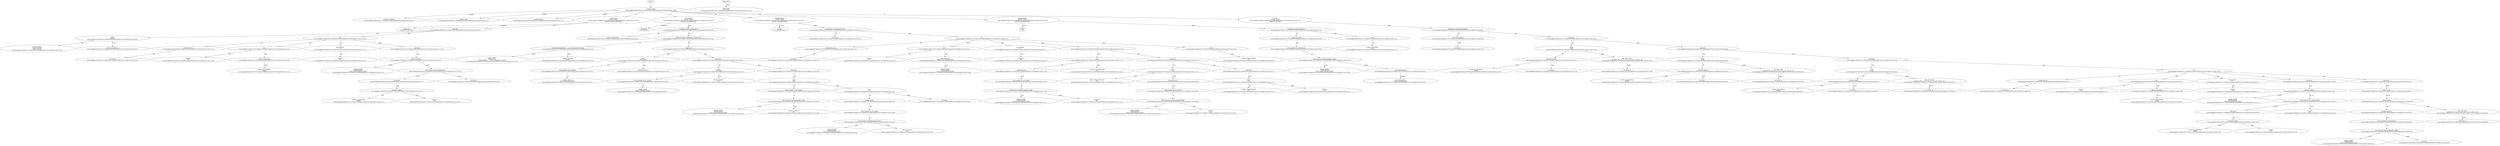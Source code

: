 strict digraph "/Users/yangpan/workspace/rust-workspace/ola-lang/examples/source/storage/vote.ola" {
	contract [label="contract Voting\n/Users/yangpan/workspace/rust-workspace/ola-lang/examples/source/storage/vote.ola:1:1-68:2"]
	var [label="variable chairperson\n/Users/yangpan/workspace/rust-workspace/ola-lang/examples/source/storage/vote.ola:8:5-24"]
	var_3 [label="variable voters\n/Users/yangpan/workspace/rust-workspace/ola-lang/examples/source/storage/vote.ola:15:5-37"]
	var_4 [label="variable proposals\n/Users/yangpan/workspace/rust-workspace/ola-lang/examples/source/storage/vote.ola:17:5-25"]
	contract_init [label="contract_init\ncontract: Voting\n/Users/yangpan/workspace/rust-workspace/ola-lang/examples/source/storage/vote.ola:19:5-46\nsignature contract_init(string[])"]
	parameters [label="parameters\nstring[] proposalNames_"]
	expr [label="expression\n/Users/yangpan/workspace/rust-workspace/ola-lang/examples/source/storage/vote.ola:20:9-39"]
	assign [label="assign\naddress\n/Users/yangpan/workspace/rust-workspace/ola-lang/examples/source/storage/vote.ola:20:9-20"]
	storage_var [label="storage variable\nVoting.chairperson\naddress storage\n/Users/yangpan/workspace/rust-workspace/ola-lang/examples/source/storage/vote.ola:20:9-20"]
	libfunc [label="libfunc CallerAddress\n/Users/yangpan/workspace/rust-workspace/ola-lang/examples/source/storage/vote.ola:20:23-37"]
	for [label="for\n/Users/yangpan/workspace/rust-workspace/ola-lang/examples/source/storage/vote.ola:21:9-26:10"]
	var_decl [label="variable decl u32 i\n/Users/yangpan/workspace/rust-workspace/ola-lang/examples/source/storage/vote.ola:21:14-23"]
	number_literal [label="u32 literal: 0\n/Users/yangpan/workspace/rust-workspace/ola-lang/examples/source/storage/vote.ola:21:22-23"]
	less [label="less\n/Users/yangpan/workspace/rust-workspace/ola-lang/examples/source/storage/vote.ola:21:25-50"]
	variable [label="variable: i\nu32\n/Users/yangpan/workspace/rust-workspace/ola-lang/examples/source/storage/vote.ola:21:25-26"]
	libfunc_16 [label="libfunc ArrayLength\n/Users/yangpan/workspace/rust-workspace/ola-lang/examples/source/storage/vote.ola:21:29-50"]
	variable_17 [label="variable: proposalNames_\nstring[]\n/Users/yangpan/workspace/rust-workspace/ola-lang/examples/source/storage/vote.ola:21:29-43"]
	pre_increment [label="pre increment\nu32\n/Users/yangpan/workspace/rust-workspace/ola-lang/examples/source/storage/vote.ola:21:52-55"]
	variable_19 [label="variable: i\nu32\n/Users/yangpan/workspace/rust-workspace/ola-lang/examples/source/storage/vote.ola:21:52-53"]
	expr_20 [label="expression\n/Users/yangpan/workspace/rust-workspace/ola-lang/examples/source/storage/vote.ola:22:13-25:16"]
	libfunc_21 [label="libfunc ArrayPush\n/Users/yangpan/workspace/rust-workspace/ola-lang/examples/source/storage/vote.ola:22:23-27"]
	storage_var_22 [label="storage variable\nVoting.proposals\nstruct Voting.Proposal[] storage\n/Users/yangpan/workspace/rust-workspace/ola-lang/examples/source/storage/vote.ola:22:13-22"]
	struct_literal [label="struct literal: struct Voting.Proposal\n/Users/yangpan/workspace/rust-workspace/ola-lang/examples/source/storage/vote.ola:22:28-25:15"]
	load [label="load string\n/Users/yangpan/workspace/rust-workspace/ola-lang/examples/source/storage/vote.ola:22:28-25:15"]
	subscript [label="subscript string[]\n/Users/yangpan/workspace/rust-workspace/ola-lang/examples/source/storage/vote.ola:23:23-40"]
	variable_26 [label="variable: proposalNames_\nstring[]\n/Users/yangpan/workspace/rust-workspace/ola-lang/examples/source/storage/vote.ola:23:23-37"]
	variable_27 [label="variable: i\nu32\n/Users/yangpan/workspace/rust-workspace/ola-lang/examples/source/storage/vote.ola:23:38-39"]
	number_literal_28 [label="u32 literal: 0\n/Users/yangpan/workspace/rust-workspace/ola-lang/examples/source/storage/vote.ola:24:28-29"]
	vote_proposal [label="vote_proposal\ncontract: Voting\n/Users/yangpan/workspace/rust-workspace/ola-lang/examples/source/storage/vote.ola:29:5-36\nsignature vote_proposal(u32)"]
	parameters_30 [label="parameters\nu32 proposal_"]
	var_decl_31 [label="variable decl address msgSender\n/Users/yangpan/workspace/rust-workspace/ola-lang/examples/source/storage/vote.ola:30:9-45"]
	libfunc_32 [label="libfunc CallerAddress\n/Users/yangpan/workspace/rust-workspace/ola-lang/examples/source/storage/vote.ola:30:29-43"]
	var_decl_33 [label="variable decl struct Voting.Voter storage sender\n/Users/yangpan/workspace/rust-workspace/ola-lang/examples/source/storage/vote.ola:31:9-49"]
	subscript_34 [label="subscript mapping(address => struct Voting.Voter) storage\n/Users/yangpan/workspace/rust-workspace/ola-lang/examples/source/storage/vote.ola:31:32-49"]
	storage_var_35 [label="storage variable\nVoting.voters\nmapping(address => struct Voting.Voter) storage\n/Users/yangpan/workspace/rust-workspace/ola-lang/examples/source/storage/vote.ola:31:32-38"]
	variable_36 [label="variable: msgSender\naddress\n/Users/yangpan/workspace/rust-workspace/ola-lang/examples/source/storage/vote.ola:31:39-48"]
	expr_37 [label="expression\n/Users/yangpan/workspace/rust-workspace/ola-lang/examples/source/storage/vote.ola:32:9-28"]
	assign_38 [label="assign\nbool storage\n/Users/yangpan/workspace/rust-workspace/ola-lang/examples/source/storage/vote.ola:32:9-28"]
	structmember [label="struct_member #0 bool storage\n/Users/yangpan/workspace/rust-workspace/ola-lang/examples/source/storage/vote.ola:32:16-21"]
	variable_40 [label="variable: sender\nstruct Voting.Voter storage\n/Users/yangpan/workspace/rust-workspace/ola-lang/examples/source/storage/vote.ola:32:9-15"]
	bool_literal [label="bool literal: true\n/Users/yangpan/workspace/rust-workspace/ola-lang/examples/source/storage/vote.ola:32:24-28"]
	expr_42 [label="expression\n/Users/yangpan/workspace/rust-workspace/ola-lang/examples/source/storage/vote.ola:33:9-32"]
	assign_43 [label="assign\nu32 storage\n/Users/yangpan/workspace/rust-workspace/ola-lang/examples/source/storage/vote.ola:33:9-32"]
	structmember_44 [label="struct_member #1 u32 storage\n/Users/yangpan/workspace/rust-workspace/ola-lang/examples/source/storage/vote.ola:33:16-20"]
	variable_45 [label="variable: sender\nstruct Voting.Voter storage\n/Users/yangpan/workspace/rust-workspace/ola-lang/examples/source/storage/vote.ola:33:9-15"]
	variable_46 [label="variable: proposal_\nu32\n/Users/yangpan/workspace/rust-workspace/ola-lang/examples/source/storage/vote.ola:33:23-32"]
	expr_47 [label="expression\n/Users/yangpan/workspace/rust-workspace/ola-lang/examples/source/storage/vote.ola:35:9-44"]
	assign_48 [label="assign\nu32\n/Users/yangpan/workspace/rust-workspace/ola-lang/examples/source/storage/vote.ola:35:9-44"]
	structmember_49 [label="struct_member #1 u32 storage\n/Users/yangpan/workspace/rust-workspace/ola-lang/examples/source/storage/vote.ola:35:30-39"]
	subscript_50 [label="subscript struct Voting.Proposal[] storage\n/Users/yangpan/workspace/rust-workspace/ola-lang/examples/source/storage/vote.ola:35:9-29"]
	storage_var_51 [label="storage variable\nVoting.proposals\nstruct Voting.Proposal[] storage\n/Users/yangpan/workspace/rust-workspace/ola-lang/examples/source/storage/vote.ola:35:9-18"]
	variable_52 [label="variable: proposal_\nu32\n/Users/yangpan/workspace/rust-workspace/ola-lang/examples/source/storage/vote.ola:35:19-28"]
	add [label="add\nu32\n/Users/yangpan/workspace/rust-workspace/ola-lang/examples/source/storage/vote.ola:35:9-44"]
	storage_load [label="storage load u32\n/Users/yangpan/workspace/rust-workspace/ola-lang/examples/source/storage/vote.ola:35:9-44"]
	structmember_55 [label="struct_member #1 u32 storage\n/Users/yangpan/workspace/rust-workspace/ola-lang/examples/source/storage/vote.ola:35:30-39"]
	subscript_56 [label="subscript struct Voting.Proposal[] storage\n/Users/yangpan/workspace/rust-workspace/ola-lang/examples/source/storage/vote.ola:35:9-29"]
	storage_var_57 [label="storage variable\nVoting.proposals\nstruct Voting.Proposal[] storage\n/Users/yangpan/workspace/rust-workspace/ola-lang/examples/source/storage/vote.ola:35:9-18"]
	variable_58 [label="variable: proposal_\nu32\n/Users/yangpan/workspace/rust-workspace/ola-lang/examples/source/storage/vote.ola:35:19-28"]
	number_literal_59 [label="u32 literal: 1\n/Users/yangpan/workspace/rust-workspace/ola-lang/examples/source/storage/vote.ola:35:43-44"]
	winningProposal [label="winningProposal\ncontract: Voting\n/Users/yangpan/workspace/rust-workspace/ola-lang/examples/source/storage/vote.ola:38:5-51\nsignature winningProposal()"]
	returns [label="returns\nu32 winningProposal_"]
	var_decl_62 [label="variable decl u32 winningVoteCount\n/Users/yangpan/workspace/rust-workspace/ola-lang/examples/source/storage/vote.ola:39:9-33"]
	number_literal_63 [label="u32 literal: 0\n/Users/yangpan/workspace/rust-workspace/ola-lang/examples/source/storage/vote.ola:39:32-33"]
	for_64 [label="for\n/Users/yangpan/workspace/rust-workspace/ola-lang/examples/source/storage/vote.ola:40:9-45:10"]
	var_decl_65 [label="variable decl u32 p\n/Users/yangpan/workspace/rust-workspace/ola-lang/examples/source/storage/vote.ola:40:14-23"]
	number_literal_66 [label="u32 literal: 0\n/Users/yangpan/workspace/rust-workspace/ola-lang/examples/source/storage/vote.ola:40:22-23"]
	less_67 [label="less\n/Users/yangpan/workspace/rust-workspace/ola-lang/examples/source/storage/vote.ola:40:25-45"]
	variable_68 [label="variable: p\nu32\n/Users/yangpan/workspace/rust-workspace/ola-lang/examples/source/storage/vote.ola:40:25-26"]
	array_length [label="array length u32\nelement struct Voting.Proposal\n/Users/yangpan/workspace/rust-workspace/ola-lang/examples/source/storage/vote.ola:40:39-45"]
	storage_var_70 [label="storage variable\nVoting.proposals\nstruct Voting.Proposal[] storage\n/Users/yangpan/workspace/rust-workspace/ola-lang/examples/source/storage/vote.ola:40:29-38"]
	pre_increment_71 [label="pre increment\nu32\n/Users/yangpan/workspace/rust-workspace/ola-lang/examples/source/storage/vote.ola:40:47-50"]
	variable_72 [label="variable: p\nu32\n/Users/yangpan/workspace/rust-workspace/ola-lang/examples/source/storage/vote.ola:40:47-48"]
	if [label="if\n/Users/yangpan/workspace/rust-workspace/ola-lang/examples/source/storage/vote.ola:41:13-44:14"]
	more [label="more\n/Users/yangpan/workspace/rust-workspace/ola-lang/examples/source/storage/vote.ola:41:17-58"]
	storage_load_75 [label="storage load u32\n/Users/yangpan/workspace/rust-workspace/ola-lang/examples/source/storage/vote.ola:41:17-39"]
	structmember_76 [label="struct_member #1 u32 storage\n/Users/yangpan/workspace/rust-workspace/ola-lang/examples/source/storage/vote.ola:41:30-39"]
	subscript_77 [label="subscript struct Voting.Proposal[] storage\n/Users/yangpan/workspace/rust-workspace/ola-lang/examples/source/storage/vote.ola:41:17-29"]
	storage_var_78 [label="storage variable\nVoting.proposals\nstruct Voting.Proposal[] storage\n/Users/yangpan/workspace/rust-workspace/ola-lang/examples/source/storage/vote.ola:41:17-26"]
	variable_79 [label="variable: p\nu32\n/Users/yangpan/workspace/rust-workspace/ola-lang/examples/source/storage/vote.ola:41:27-28"]
	variable_80 [label="variable: winningVoteCount\nu32\n/Users/yangpan/workspace/rust-workspace/ola-lang/examples/source/storage/vote.ola:41:42-58"]
	expr_81 [label="expression\n/Users/yangpan/workspace/rust-workspace/ola-lang/examples/source/storage/vote.ola:42:17-58"]
	assign_82 [label="assign\nu32\n/Users/yangpan/workspace/rust-workspace/ola-lang/examples/source/storage/vote.ola:42:17-58"]
	variable_83 [label="variable: winningVoteCount\nu32\n/Users/yangpan/workspace/rust-workspace/ola-lang/examples/source/storage/vote.ola:42:17-33"]
	storage_load_84 [label="storage load u32\n/Users/yangpan/workspace/rust-workspace/ola-lang/examples/source/storage/vote.ola:42:36-58"]
	structmember_85 [label="struct_member #1 u32 storage\n/Users/yangpan/workspace/rust-workspace/ola-lang/examples/source/storage/vote.ola:42:49-58"]
	subscript_86 [label="subscript struct Voting.Proposal[] storage\n/Users/yangpan/workspace/rust-workspace/ola-lang/examples/source/storage/vote.ola:42:36-48"]
	storage_var_87 [label="storage variable\nVoting.proposals\nstruct Voting.Proposal[] storage\n/Users/yangpan/workspace/rust-workspace/ola-lang/examples/source/storage/vote.ola:42:36-45"]
	variable_88 [label="variable: p\nu32\n/Users/yangpan/workspace/rust-workspace/ola-lang/examples/source/storage/vote.ola:42:46-47"]
	expr_89 [label="expression\n/Users/yangpan/workspace/rust-workspace/ola-lang/examples/source/storage/vote.ola:43:17-37"]
	assign_90 [label="assign\nu32\n/Users/yangpan/workspace/rust-workspace/ola-lang/examples/source/storage/vote.ola:43:17-37"]
	variable_91 [label="variable: winningProposal_\nu32\n/Users/yangpan/workspace/rust-workspace/ola-lang/examples/source/storage/vote.ola:43:17-33"]
	variable_92 [label="variable: p\nu32\n/Users/yangpan/workspace/rust-workspace/ola-lang/examples/source/storage/vote.ola:43:36-37"]
	return [label="return\n/Users/yangpan/workspace/rust-workspace/ola-lang/examples/source/storage/vote.ola:46:9-32"]
	variable_94 [label="variable: winningProposal_\nu32\n/Users/yangpan/workspace/rust-workspace/ola-lang/examples/source/storage/vote.ola:46:16-32"]
	getWinnerName [label="getWinnerName\ncontract: Voting\n/Users/yangpan/workspace/rust-workspace/ola-lang/examples/source/storage/vote.ola:49:5-35\nsignature getWinnerName()"]
	returns_96 [label="returns\nstring "]
	var_decl_97 [label="variable decl string winnerName\n/Users/yangpan/workspace/rust-workspace/ola-lang/examples/source/storage/vote.ola:50:10-63"]
	storage_load_98 [label="storage load string\n/Users/yangpan/workspace/rust-workspace/ola-lang/examples/source/storage/vote.ola:50:59-63"]
	structmember_99 [label="struct_member #0 string storage\n/Users/yangpan/workspace/rust-workspace/ola-lang/examples/source/storage/vote.ola:50:59-63"]
	subscript_100 [label="subscript struct Voting.Proposal[] storage\n/Users/yangpan/workspace/rust-workspace/ola-lang/examples/source/storage/vote.ola:50:30-58"]
	storage_var_101 [label="storage variable\nVoting.proposals\nstruct Voting.Proposal[] storage\n/Users/yangpan/workspace/rust-workspace/ola-lang/examples/source/storage/vote.ola:50:30-39"]
	call_internal_function [label="call internal function\n/Users/yangpan/workspace/rust-workspace/ola-lang/examples/source/storage/vote.ola:50:40-57"]
	internal_function [label="fn()  returns (u32)\nVoting.winningProposal\n/Users/yangpan/workspace/rust-workspace/ola-lang/examples/source/storage/vote.ola:50:40-57"]
	return_104 [label="return\n/Users/yangpan/workspace/rust-workspace/ola-lang/examples/source/storage/vote.ola:51:10-27"]
	variable_105 [label="variable: winnerName\nstring\n/Users/yangpan/workspace/rust-workspace/ola-lang/examples/source/storage/vote.ola:51:17-27"]
	vote_test [label="vote_test\ncontract: Voting\n/Users/yangpan/workspace/rust-workspace/ola-lang/examples/source/storage/vote.ola:54:5-19\nsignature vote_test()"]
	var_decl_107 [label="variable decl string[] proposalNames\n/Users/yangpan/workspace/rust-workspace/ola-lang/examples/source/storage/vote.ola:56:9-49"]
	alloc_array [label="alloc array string[]\n/Users/yangpan/workspace/rust-workspace/ola-lang/examples/source/storage/vote.ola:56:34-49"]
	number_literal_109 [label="u32 literal: 3\n/Users/yangpan/workspace/rust-workspace/ola-lang/examples/source/storage/vote.ola:56:47-48"]
	expr_110 [label="expression\n/Users/yangpan/workspace/rust-workspace/ola-lang/examples/source/storage/vote.ola:57:9-40"]
	assign_111 [label="assign\nstring\n/Users/yangpan/workspace/rust-workspace/ola-lang/examples/source/storage/vote.ola:57:9-40"]
	subscript_112 [label="subscript string[]\n/Users/yangpan/workspace/rust-workspace/ola-lang/examples/source/storage/vote.ola:57:9-25"]
	variable_113 [label="variable: proposalNames\nstring[]\n/Users/yangpan/workspace/rust-workspace/ola-lang/examples/source/storage/vote.ola:57:9-22"]
	number_literal_114 [label="u32 literal: 0\n/Users/yangpan/workspace/rust-workspace/ola-lang/examples/source/storage/vote.ola:57:23-24"]
	alloc_array_115 [label="alloc array string\ninitializer: [80, 114, 111, 112, 111, 115, 97, 108, 95, 49]\n/Users/yangpan/workspace/rust-workspace/ola-lang/examples/source/storage/vote.ola:57:28-40"]
	number_literal_116 [label="u32 literal: 10\n/Users/yangpan/workspace/rust-workspace/ola-lang/examples/source/storage/vote.ola:57:28-40"]
	expr_117 [label="expression\n/Users/yangpan/workspace/rust-workspace/ola-lang/examples/source/storage/vote.ola:58:9-40"]
	assign_118 [label="assign\nstring\n/Users/yangpan/workspace/rust-workspace/ola-lang/examples/source/storage/vote.ola:58:9-40"]
	subscript_119 [label="subscript string[]\n/Users/yangpan/workspace/rust-workspace/ola-lang/examples/source/storage/vote.ola:58:9-25"]
	variable_120 [label="variable: proposalNames\nstring[]\n/Users/yangpan/workspace/rust-workspace/ola-lang/examples/source/storage/vote.ola:58:9-22"]
	number_literal_121 [label="u32 literal: 1\n/Users/yangpan/workspace/rust-workspace/ola-lang/examples/source/storage/vote.ola:58:23-24"]
	alloc_array_122 [label="alloc array string\ninitializer: [80, 114, 111, 112, 111, 115, 97, 108, 95, 50]\n/Users/yangpan/workspace/rust-workspace/ola-lang/examples/source/storage/vote.ola:58:28-40"]
	number_literal_123 [label="u32 literal: 10\n/Users/yangpan/workspace/rust-workspace/ola-lang/examples/source/storage/vote.ola:58:28-40"]
	expr_124 [label="expression\n/Users/yangpan/workspace/rust-workspace/ola-lang/examples/source/storage/vote.ola:59:9-40"]
	assign_125 [label="assign\nstring\n/Users/yangpan/workspace/rust-workspace/ola-lang/examples/source/storage/vote.ola:59:9-40"]
	subscript_126 [label="subscript string[]\n/Users/yangpan/workspace/rust-workspace/ola-lang/examples/source/storage/vote.ola:59:9-25"]
	variable_127 [label="variable: proposalNames\nstring[]\n/Users/yangpan/workspace/rust-workspace/ola-lang/examples/source/storage/vote.ola:59:9-22"]
	number_literal_128 [label="u32 literal: 2\n/Users/yangpan/workspace/rust-workspace/ola-lang/examples/source/storage/vote.ola:59:23-24"]
	alloc_array_129 [label="alloc array string\ninitializer: [80, 114, 111, 112, 111, 115, 97, 108, 95, 51]\n/Users/yangpan/workspace/rust-workspace/ola-lang/examples/source/storage/vote.ola:59:28-40"]
	number_literal_130 [label="u32 literal: 10\n/Users/yangpan/workspace/rust-workspace/ola-lang/examples/source/storage/vote.ola:59:28-40"]
	for_131 [label="for\n/Users/yangpan/workspace/rust-workspace/ola-lang/examples/source/storage/vote.ola:60:9-65:10"]
	var_decl_132 [label="variable decl u32 i\n/Users/yangpan/workspace/rust-workspace/ola-lang/examples/source/storage/vote.ola:60:14-23"]
	number_literal_133 [label="u32 literal: 0\n/Users/yangpan/workspace/rust-workspace/ola-lang/examples/source/storage/vote.ola:60:22-23"]
	less_134 [label="less\n/Users/yangpan/workspace/rust-workspace/ola-lang/examples/source/storage/vote.ola:60:25-49"]
	variable_135 [label="variable: i\nu32\n/Users/yangpan/workspace/rust-workspace/ola-lang/examples/source/storage/vote.ola:60:25-26"]
	libfunc_136 [label="libfunc ArrayLength\n/Users/yangpan/workspace/rust-workspace/ola-lang/examples/source/storage/vote.ola:60:29-49"]
	variable_137 [label="variable: proposalNames\nstring[]\n/Users/yangpan/workspace/rust-workspace/ola-lang/examples/source/storage/vote.ola:60:29-42"]
	pre_increment_138 [label="pre increment\nu32\n/Users/yangpan/workspace/rust-workspace/ola-lang/examples/source/storage/vote.ola:60:51-54"]
	variable_139 [label="variable: i\nu32\n/Users/yangpan/workspace/rust-workspace/ola-lang/examples/source/storage/vote.ola:60:51-52"]
	expr_140 [label="expression\n/Users/yangpan/workspace/rust-workspace/ola-lang/examples/source/storage/vote.ola:61:13-64:16"]
	libfunc_141 [label="libfunc ArrayPush\n/Users/yangpan/workspace/rust-workspace/ola-lang/examples/source/storage/vote.ola:61:23-27"]
	storage_var_142 [label="storage variable\nVoting.proposals\nstruct Voting.Proposal[] storage\n/Users/yangpan/workspace/rust-workspace/ola-lang/examples/source/storage/vote.ola:61:13-22"]
	struct_literal_143 [label="struct literal: struct Voting.Proposal\n/Users/yangpan/workspace/rust-workspace/ola-lang/examples/source/storage/vote.ola:61:28-64:15"]
	load_144 [label="load string\n/Users/yangpan/workspace/rust-workspace/ola-lang/examples/source/storage/vote.ola:61:28-64:15"]
	subscript_145 [label="subscript string[]\n/Users/yangpan/workspace/rust-workspace/ola-lang/examples/source/storage/vote.ola:62:23-39"]
	variable_146 [label="variable: proposalNames\nstring[]\n/Users/yangpan/workspace/rust-workspace/ola-lang/examples/source/storage/vote.ola:62:23-36"]
	variable_147 [label="variable: i\nu32\n/Users/yangpan/workspace/rust-workspace/ola-lang/examples/source/storage/vote.ola:62:37-38"]
	variable_148 [label="variable: i\nu32\n/Users/yangpan/workspace/rust-workspace/ola-lang/examples/source/storage/vote.ola:63:28-29"]
	expr_149 [label="expression\n/Users/yangpan/workspace/rust-workspace/ola-lang/examples/source/storage/vote.ola:66:9-51"]
	libfunc_150 [label="libfunc Assert\n/Users/yangpan/workspace/rust-workspace/ola-lang/examples/source/storage/vote.ola:66:9-15"]
	string_cmp [label="string compare\n/Users/yangpan/workspace/rust-workspace/ola-lang/examples/source/storage/vote.ola:66:16-50"]
	storage_load_152 [label="storage load string\n/Users/yangpan/workspace/rust-workspace/ola-lang/examples/source/storage/vote.ola:66:29-33"]
	structmember_153 [label="struct_member #0 string storage\n/Users/yangpan/workspace/rust-workspace/ola-lang/examples/source/storage/vote.ola:66:29-33"]
	subscript_154 [label="subscript struct Voting.Proposal[] storage\n/Users/yangpan/workspace/rust-workspace/ola-lang/examples/source/storage/vote.ola:66:16-28"]
	storage_var_155 [label="storage variable\nVoting.proposals\nstruct Voting.Proposal[] storage\n/Users/yangpan/workspace/rust-workspace/ola-lang/examples/source/storage/vote.ola:66:16-25"]
	number_literal_156 [label="u32 literal: 0\n/Users/yangpan/workspace/rust-workspace/ola-lang/examples/source/storage/vote.ola:66:26-27"]
	alloc_array_157 [label="alloc array string\ninitializer: [80, 114, 111, 112, 111, 115, 97, 108, 95, 49]\n/Users/yangpan/workspace/rust-workspace/ola-lang/examples/source/storage/vote.ola:66:38-50"]
	number_literal_158 [label="u32 literal: 10\n/Users/yangpan/workspace/rust-workspace/ola-lang/examples/source/storage/vote.ola:66:38-50"]
	diagnostic [label="found Voting \nlevel Debug\n/Users/yangpan/workspace/rust-workspace/ola-lang/examples/source/storage/vote.ola:1:1-68:2"]
	contracts -> contract
	contract -> var [label="variable"]
	contract -> var_3 [label="variable"]
	contract -> var_4 [label="variable"]
	contract -> contract_init [label="fn"]
	contract_init -> parameters [label="parameters"]
	contract_init -> expr [label="body"]
	expr -> assign [label="expr"]
	assign -> storage_var [label="left"]
	assign -> libfunc [label="right"]
	expr -> for [label="next"]
	for -> var_decl [label="init"]
	var_decl -> number_literal [label="init"]
	for -> less [label="cond"]
	less -> variable [label="left"]
	less -> libfunc_16 [label="right"]
	libfunc_16 -> variable_17 [label="arg #0"]
	for -> pre_increment [label="next"]
	pre_increment -> variable_19 [label="expr"]
	for -> expr_20 [label="body"]
	expr_20 -> libfunc_21 [label="expr"]
	libfunc_21 -> storage_var_22 [label="arg #0"]
	libfunc_21 -> struct_literal [label="arg #1"]
	struct_literal -> load [label="arg #0"]
	load -> subscript [label="expr"]
	subscript -> variable_26 [label="array"]
	subscript -> variable_27 [label="index"]
	struct_literal -> number_literal_28 [label="arg #1"]
	contract -> vote_proposal [label="fn"]
	vote_proposal -> parameters_30 [label="parameters"]
	vote_proposal -> var_decl_31 [label="body"]
	var_decl_31 -> libfunc_32 [label="init"]
	var_decl_31 -> var_decl_33 [label="next"]
	var_decl_33 -> subscript_34 [label="init"]
	subscript_34 -> storage_var_35 [label="array"]
	subscript_34 -> variable_36 [label="index"]
	var_decl_33 -> expr_37 [label="next"]
	expr_37 -> assign_38 [label="expr"]
	assign_38 -> structmember [label="left"]
	structmember -> variable_40 [label="var"]
	assign_38 -> bool_literal [label="right"]
	expr_37 -> expr_42 [label="next"]
	expr_42 -> assign_43 [label="expr"]
	assign_43 -> structmember_44 [label="left"]
	structmember_44 -> variable_45 [label="var"]
	assign_43 -> variable_46 [label="right"]
	expr_42 -> expr_47 [label="next"]
	expr_47 -> assign_48 [label="expr"]
	assign_48 -> structmember_49 [label="left"]
	structmember_49 -> subscript_50 [label="var"]
	subscript_50 -> storage_var_51 [label="array"]
	subscript_50 -> variable_52 [label="index"]
	assign_48 -> add [label="right"]
	add -> storage_load [label="left"]
	storage_load -> structmember_55 [label="expr"]
	structmember_55 -> subscript_56 [label="var"]
	subscript_56 -> storage_var_57 [label="array"]
	subscript_56 -> variable_58 [label="index"]
	add -> number_literal_59 [label="right"]
	contract -> winningProposal [label="fn"]
	winningProposal -> returns [label="returns"]
	winningProposal -> var_decl_62 [label="body"]
	var_decl_62 -> number_literal_63 [label="init"]
	var_decl_62 -> for_64 [label="next"]
	for_64 -> var_decl_65 [label="init"]
	var_decl_65 -> number_literal_66 [label="init"]
	for_64 -> less_67 [label="cond"]
	less_67 -> variable_68 [label="left"]
	less_67 -> array_length [label="right"]
	array_length -> storage_var_70 [label="array"]
	for_64 -> pre_increment_71 [label="next"]
	pre_increment_71 -> variable_72 [label="expr"]
	for_64 -> if [label="body"]
	if -> more [label="cond"]
	more -> storage_load_75 [label="left"]
	storage_load_75 -> structmember_76 [label="expr"]
	structmember_76 -> subscript_77 [label="var"]
	subscript_77 -> storage_var_78 [label="array"]
	subscript_77 -> variable_79 [label="index"]
	more -> variable_80 [label="right"]
	if -> expr_81 [label="then"]
	expr_81 -> assign_82 [label="expr"]
	assign_82 -> variable_83 [label="left"]
	assign_82 -> storage_load_84 [label="right"]
	storage_load_84 -> structmember_85 [label="expr"]
	structmember_85 -> subscript_86 [label="var"]
	subscript_86 -> storage_var_87 [label="array"]
	subscript_86 -> variable_88 [label="index"]
	expr_81 -> expr_89 [label="next"]
	expr_89 -> assign_90 [label="expr"]
	assign_90 -> variable_91 [label="left"]
	assign_90 -> variable_92 [label="right"]
	for_64 -> return [label="next"]
	return -> variable_94 [label="expr"]
	contract -> getWinnerName [label="fn"]
	getWinnerName -> returns_96 [label="returns"]
	getWinnerName -> var_decl_97 [label="body"]
	var_decl_97 -> storage_load_98 [label="init"]
	storage_load_98 -> structmember_99 [label="expr"]
	structmember_99 -> subscript_100 [label="var"]
	subscript_100 -> storage_var_101 [label="array"]
	subscript_100 -> call_internal_function [label="index"]
	call_internal_function -> internal_function [label="function"]
	var_decl_97 -> return_104 [label="next"]
	return_104 -> variable_105 [label="expr"]
	contract -> vote_test [label="fn"]
	vote_test -> var_decl_107 [label="body"]
	var_decl_107 -> alloc_array [label="init"]
	alloc_array -> number_literal_109 [label="length"]
	var_decl_107 -> expr_110 [label="next"]
	expr_110 -> assign_111 [label="expr"]
	assign_111 -> subscript_112 [label="left"]
	subscript_112 -> variable_113 [label="array"]
	subscript_112 -> number_literal_114 [label="index"]
	assign_111 -> alloc_array_115 [label="right"]
	alloc_array_115 -> number_literal_116 [label="length"]
	expr_110 -> expr_117 [label="next"]
	expr_117 -> assign_118 [label="expr"]
	assign_118 -> subscript_119 [label="left"]
	subscript_119 -> variable_120 [label="array"]
	subscript_119 -> number_literal_121 [label="index"]
	assign_118 -> alloc_array_122 [label="right"]
	alloc_array_122 -> number_literal_123 [label="length"]
	expr_117 -> expr_124 [label="next"]
	expr_124 -> assign_125 [label="expr"]
	assign_125 -> subscript_126 [label="left"]
	subscript_126 -> variable_127 [label="array"]
	subscript_126 -> number_literal_128 [label="index"]
	assign_125 -> alloc_array_129 [label="right"]
	alloc_array_129 -> number_literal_130 [label="length"]
	expr_124 -> for_131 [label="next"]
	for_131 -> var_decl_132 [label="init"]
	var_decl_132 -> number_literal_133 [label="init"]
	for_131 -> less_134 [label="cond"]
	less_134 -> variable_135 [label="left"]
	less_134 -> libfunc_136 [label="right"]
	libfunc_136 -> variable_137 [label="arg #0"]
	for_131 -> pre_increment_138 [label="next"]
	pre_increment_138 -> variable_139 [label="expr"]
	for_131 -> expr_140 [label="body"]
	expr_140 -> libfunc_141 [label="expr"]
	libfunc_141 -> storage_var_142 [label="arg #0"]
	libfunc_141 -> struct_literal_143 [label="arg #1"]
	struct_literal_143 -> load_144 [label="arg #0"]
	load_144 -> subscript_145 [label="expr"]
	subscript_145 -> variable_146 [label="array"]
	subscript_145 -> variable_147 [label="index"]
	struct_literal_143 -> variable_148 [label="arg #1"]
	for_131 -> expr_149 [label="next"]
	expr_149 -> libfunc_150 [label="expr"]
	libfunc_150 -> string_cmp [label="arg #0"]
	string_cmp -> storage_load_152 [label="left"]
	storage_load_152 -> structmember_153 [label="expr"]
	structmember_153 -> subscript_154 [label="var"]
	subscript_154 -> storage_var_155 [label="array"]
	subscript_154 -> number_literal_156 [label="index"]
	string_cmp -> alloc_array_157 [label="right"]
	alloc_array_157 -> number_literal_158 [label="length"]
	diagnostics -> diagnostic [label="Debug"]
}
